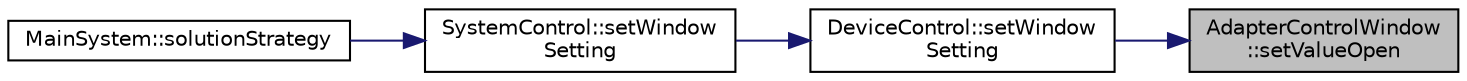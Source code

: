 digraph "AdapterControlWindow::setValueOpen"
{
 // LATEX_PDF_SIZE
  edge [fontname="Helvetica",fontsize="10",labelfontname="Helvetica",labelfontsize="10"];
  node [fontname="Helvetica",fontsize="10",shape=record];
  rankdir="RL";
  Node1 [label="AdapterControlWindow\l::setValueOpen",height=0.2,width=0.4,color="black", fillcolor="grey75", style="filled", fontcolor="black",tooltip=" "];
  Node1 -> Node2 [dir="back",color="midnightblue",fontsize="10",style="solid",fontname="Helvetica"];
  Node2 [label="DeviceControl::setWindow\lSetting",height=0.2,width=0.4,color="black", fillcolor="white", style="filled",URL="$class_device_control.html#a69843a070e6f4db64c0406f65ab81b27",tooltip=" "];
  Node2 -> Node3 [dir="back",color="midnightblue",fontsize="10",style="solid",fontname="Helvetica"];
  Node3 [label="SystemControl::setWindow\lSetting",height=0.2,width=0.4,color="black", fillcolor="white", style="filled",URL="$class_system_control.html#ad8484673940ade54ce8ad983cade2d17",tooltip=" "];
  Node3 -> Node4 [dir="back",color="midnightblue",fontsize="10",style="solid",fontname="Helvetica"];
  Node4 [label="MainSystem::solutionStrategy",height=0.2,width=0.4,color="black", fillcolor="white", style="filled",URL="$class_main_system.html#a7d0a9f8665ae2c6a6c6970ac8a6da813",tooltip="воспользоваться стратегией"];
}
